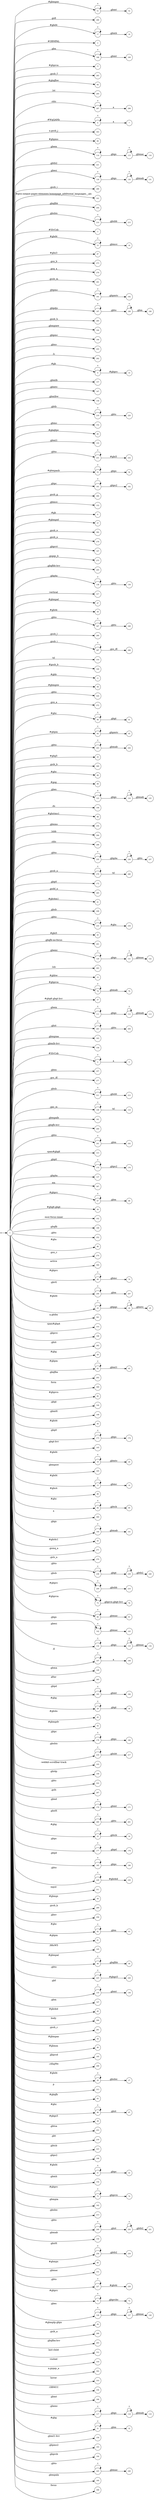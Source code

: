 digraph NFA {
  rankdir=LR;
  node [shape=circle, fontsize=10];
  __start [shape=point, label=""];
  __start -> 1;
  51 [label="51"];
  266 [label="266"];
  17 [label="17"];
  10 [label="10"];
  68 [label="68"];
  2 [label="2"];
  168 [label="168"];
  77 [label="77"];
  283 [label="283"];
  84 [label="84"];
  295 [label="295"];
  297 [label="297"];
  6 [label="6"];
  303 [label="303"];
  141 [label="141"];
  66 [label="66"];
  114 [label="114"];
  221 [label="221"];
  129 [label="129"];
  286 [label="286"];
  101 [label="101"];
  54 [label="54"];
  204 [label="204"];
  115 [label="115"];
  214 [label="214"];
  3 [label="3"];
  15 [label="15"];
  32 [label="32"];
  87 [label="87"];
  259 [label="259"];
  273 [label="273"];
  276 [label="276"];
  291 [label="291"];
  49 [label="49"];
  191 [label="191"];
  171 [label="171"];
  187 [label="187"];
  285 [label="285"];
  164 [label="164"];
  122 [label="122"];
  25 [label="25"];
  190 [label="190"];
  110 [label="110"];
  255 [label="255"];
  292 [label="292"];
  9 [label="9"];
  157 [label="157"];
  167 [label="167"];
  159 [label="159"];
  219 [label="219"];
  152 [label="152"];
  85 [label="85"];
  242 [label="242"];
  155 [label="155"];
  215 [label="215"];
  231 [label="231"];
  53 [label="53"];
  181 [label="181"];
  188 [label="188"];
  232 [label="232"];
  284 [label="284"];
  153 [label="153"];
  8 [label="8"];
  57 [label="57"];
  282 [label="282"];
  278 [label="278"];
  127 [label="127"];
  197 [label="197"];
  275 [label="275"];
  205 [label="205"];
  138 [label="138"];
  317 [label="317"];
  47 [label="47"];
  39 [label="39"];
  112 [label="112"];
  298 [label="298"];
  63 [label="63"];
  251 [label="251"];
  22 [label="22"];
  247 [label="247"];
  290 [label="290"];
  287 [label="287"];
  316 [label="316"];
  100 [label="100"];
  11 [label="11"];
  182 [label="182"];
  16 [label="16"];
  210 [label="210"];
  58 [label="58"];
  224 [label="224"];
  272 [label="272"];
  90 [label="90"];
  64 [label="64"];
  243 [label="243"];
  35 [label="35"];
  192 [label="192"];
  269 [label="269"];
  89 [label="89"];
  99 [label="99"];
  123 [label="123"];
  106 [label="106"];
  220 [label="220"];
  119 [label="119"];
  98 [label="98"];
  254 [label="254"];
  52 [label="52"];
  207 [label="207"];
  294 [label="294"];
  296 [label="296"];
  235 [label="235"];
  27 [label="27"];
  279 [label="279"];
  237 [label="237"];
  172 [label="172"];
  178 [label="178"];
  217 [label="217"];
  265 [label="265"];
  41 [label="41"];
  208 [label="208"];
  233 [label="233"];
  45 [label="45"];
  201 [label="201"];
  120 [label="120"];
  180 [label="180"];
  248 [label="248"];
  293 [label="293"];
  261 [label="261"];
  12 [label="12"];
  128 [label="128"];
  139 [label="139"];
  189 [label="189"];
  234 [label="234"];
  78 [label="78"];
  37 [label="37"];
  111 [label="111"];
  263 [label="263"];
  163 [label="163"];
  280 [label="280"];
  116 [label="116"];
  158 [label="158"];
  4 [label="4"];
  250 [label="250"];
  257 [label="257"];
  277 [label="277"];
  211 [label="211"];
  109 [label="109"];
  161 [label="161"];
  200 [label="200"];
  241 [label="241"];
  244 [label="244"];
  315 [label="315"];
  175 [label="175"];
  137 [label="137"];
  307 [label="307"];
  91 [label="91"];
  67 [label="67"];
  1 [label="1"];
  36 [label="36"];
  102 [label="102"];
  184 [label="184"];
  199 [label="199"];
  240 [label="240"];
  252 [label="252"];
  86 [label="86"];
  95 [label="95"];
  274 [label="274"];
  304 [label="304"];
  69 [label="69"];
  206 [label="206"];
  121 [label="121"];
  23 [label="23"];
  34 [label="34"];
  130 [label="130"];
  20 [label="20"];
  186 [label="186"];
  301 [label="301"];
  314 [label="314"];
  196 [label="196"];
  246 [label="246"];
  262 [label="262"];
  28 [label="28"];
  62 [label="62"];
  118 [label="118"];
  202 [label="202"];
  309 [label="309"];
  30 [label="30"];
  143 [label="143"];
  82 [label="82"];
  144 [label="144"];
  148 [label="148"];
  93 [label="93"];
  228 [label="228"];
  44 [label="44"];
  239 [label="239"];
  173 [label="173"];
  145 [label="145"];
  19 [label="19"];
  165 [label="165"];
  236 [label="236"];
  169 [label="169"];
  13 [label="13"];
  79 [label="79"];
  88 [label="88"];
  94 [label="94"];
  300 [label="300"];
  140 [label="140"];
  43 [label="43"];
  108 [label="108"];
  271 [label="271"];
  270 [label="270"];
  238 [label="238"];
  124 [label="124"];
  7 [label="7"];
  209 [label="209"];
  75 [label="75"];
  65 [label="65"];
  80 [label="80"];
  113 [label="113"];
  142 [label="142"];
  134 [label="134"];
  132 [label="132"];
  107 [label="107"];
  149 [label="149"];
  176 [label="176"];
  305 [label="305"];
  183 [label="183"];
  131 [label="131"];
  29 [label="29"];
  76 [label="76"];
  226 [label="226"];
  42 [label="42"];
  55 [label="55"];
  179 [label="179"];
  216 [label="216"];
  103 [label="103"];
  146 [label="146"];
  222 [label="222"];
  267 [label="267"];
  18 [label="18"];
  14 [label="14"];
  170 [label="170"];
  260 [label="260"];
  81 [label="81"];
  33 [label="33"];
  24 [label="24"];
  5 [label="5"];
  72 [label="72"];
  177 [label="177"];
  185 [label="185"];
  229 [label="229"];
  311 [label="311"];
  56 [label="56"];
  289 [label="289"];
  256 [label="256"];
  92 [label="92"];
  288 [label="288"];
  61 [label="61"];
  105 [label="105"];
  48 [label="48"];
  225 [label="225"];
  135 [label="135"];
  147 [label="147"];
  40 [label="40"];
  306 [label="306"];
  281 [label="281"];
  50 [label="50"];
  46 [label="46"];
  195 [label="195"];
  299 [label="299"];
  26 [label="26"];
  313 [label="313"];
  83 [label="83"];
  96 [label="96"];
  38 [label="38"];
  253 [label="253"];
  218 [label="218"];
  223 [label="223"];
  198 [label="198"];
  21 [label="21"];
  174 [label="174"];
  154 [label="154"];
  73 [label="73"];
  162 [label="162"];
  97 [label="97"];
  133 [label="133"];
  213 [label="213"];
  249 [label="249"];
  150 [label="150"];
  258 [label="258"];
  60 [label="60"];
  136 [label="136"];
  151 [label="151"];
  227 [label="227"];
  71 [label="71"];
  125 [label="125"];
  126 [label="126"];
  59 [label="59"];
  268 [label="268"];
  203 [label="203"];
  212 [label="212"];
  312 [label="312"];
  318 [label="318"];
  74 [label="74"];
  302 [label="302"];
  310 [label="310"];
  104 [label="104"];
  166 [label="166"];
  117 [label="117"];
  31 [label="31"];
  156 [label="156"];
  193 [label="193"];
  194 [label="194"];
  230 [label="230"];
  245 [label="245"];
  264 [label="264"];
  160 [label="160"];
  70 [label="70"];
  308 [label="308"];
  { node [shape=doublecircle]; 2 3 5 7 8 10 11 12 14 16 18 20 22 25 27 28 30 32 34 35 36 37 38 39 40 41 42 43 44 45 46 47 49 50 52 54 55 56 57 58 59 60 61 63 65 66 68 70 72 74 76 77 79 81 82 83 84 85 86 87 88 89 91 93 95 97 98 99 100 101 102 103 104 105 106 108 110 113 116 119 122 125 128 131 134 136 137 139 141 143 144 145 146 147 148 149 150 151 152 153 154 155 156 157 158 159 160 161 162 163 164 165 166 167 169 171 172 174 176 178 180 182 184 186 189 190 192 193 194 195 196 197 198 199 200 201 202 203 204 205 207 208 210 212 213 215 217 218 220 221 222 223 224 226 228 230 232 234 237 240 242 244 246 248 251 252 253 254 255 256 257 259 261 262 264 265 266 267 268 269 270 271 272 273 274 275 276 277 278 280 281 282 283 284 285 286 288 289 290 291 292 293 294 295 296 298 299 300 301 302 303 304 305 306 307 308 309 310 311 312 313 314 315 316 317 318 }
  1 -> 2 [label="#GBMPAL"];
  1 -> 3 [label="#SIvCob"];
  1 -> 4 [label="#SIvCob"];
  4 -> 4 [label="*"];
  4 -> 5 [label="a"];
  1 -> 6 [label="#WqQANb"];
  6 -> 6 [label="*"];
  6 -> 7 [label="a"];
  1 -> 8 [label="#gb"];
  1 -> 9 [label="#gb"];
  9 -> 9 [label="*"];
  9 -> 10 [label="#gbprc"];
  1 -> 11 [label="#gbb"];
  1 -> 12 [label="#gbbw"];
  1 -> 13 [label="#gbd4"];
  13 -> 13 [label="*"];
  13 -> 14 [label=".gbmc"];
  1 -> 15 [label="#gbd4"];
  15 -> 15 [label="*"];
  15 -> 16 [label=".gbmcc"];
  1 -> 17 [label="#gbd4"];
  17 -> 17 [label="*"];
  17 -> 18 [label=".gbmh"];
  1 -> 19 [label="#gbd4"];
  19 -> 19 [label="*"];
  19 -> 20 [label=".gbmtc"];
  1 -> 21 [label="#gbd4"];
  21 -> 21 [label="*"];
  21 -> 22 [label=".gbpc"];
  1 -> 23 [label="#gbd4"];
  23 -> 23 [label="*"];
  23 -> 24 [label=".gbpgs"];
  24 -> 24 [label="*"];
  24 -> 25 [label=".gbmtc"];
  1 -> 26 [label="#gbd4"];
  26 -> 26 [label="*"];
  26 -> 27 [label=".gbsbic"];
  1 -> 28 [label="#gbg"];
  1 -> 29 [label="#gbg"];
  29 -> 29 [label="*"];
  29 -> 30 [label=".gbgt"];
  1 -> 31 [label="#gbg"];
  31 -> 31 [label="*"];
  31 -> 32 [label=".gbm"];
  1 -> 33 [label="#gbg"];
  33 -> 33 [label="*"];
  33 -> 34 [label=".gbtcb"];
  1 -> 35 [label="#gbg5"];
  1 -> 36 [label="#gbg6.gbgt"];
  1 -> 37 [label="#gbg6.gbgt-hvr"];
  1 -> 38 [label="#gbgs5"];
  1 -> 39 [label="#gbi4i"];
  1 -> 40 [label="#gbi4id"];
  1 -> 41 [label="#gbi4m1"];
  1 -> 42 [label="#gbi4s"];
  1 -> 43 [label="#gbi4s1"];
  1 -> 44 [label="#gbi4t"];
  1 -> 45 [label="#gbi5"];
  1 -> 46 [label="#gbmm"];
  1 -> 47 [label="#gbmpal"];
  1 -> 48 [label="#gbmpal"];
  48 -> 48 [label="*"];
  48 -> 49 [label=".gbqfbb"];
  1 -> 50 [label="#gbmpas"];
  1 -> 51 [label="#gbmpas"];
  51 -> 51 [label="*"];
  51 -> 52 [label=".gbmt"];
  1 -> 53 [label="#gbmpasb"];
  53 -> 53 [label="*"];
  53 -> 54 [label=".gbps"];
  1 -> 55 [label="#gbmpdv"];
  1 -> 56 [label="#gbmpi"];
  1 -> 57 [label="#gbmpid"];
  1 -> 58 [label="#gbmpiw"];
  1 -> 59 [label="#gbmplp.gbps"];
  1 -> 60 [label="#gbmps"];
  1 -> 61 [label="#gbpm"];
  1 -> 62 [label="#gbpm"];
  62 -> 62 [label="*"];
  62 -> 63 [label=".gbml1"];
  1 -> 64 [label="#gbpm"];
  64 -> 64 [label="*"];
  64 -> 65 [label=".gbpmtc"];
  1 -> 66 [label="#gbpms"];
  1 -> 67 [label="#gbprc"];
  67 -> 67 [label="*"];
  67 -> 68 [label=".gbm"];
  1 -> 69 [label="#gbprc"];
  69 -> 69 [label="*"];
  69 -> 70 [label=".gbmc"];
  1 -> 71 [label="#gbprc"];
  71 -> 71 [label="*"];
  71 -> 72 [label=".gbprcbc"];
  1 -> 73 [label="#gbprc"];
  73 -> 73 [label="*"];
  73 -> 74 [label=".gbprcx"];
  1 -> 75 [label="#gbprc"];
  75 -> 75 [label="*"];
  75 -> 76 [label=".gbprcx.gbgt-hvr"];
  1 -> 77 [label="#gbprca"];
  1 -> 78 [label="#gbprca"];
  78 -> 78 [label="*"];
  78 -> 79 [label=".gbmab"];
  1 -> 80 [label="#gbprca"];
  80 -> 80 [label="*"];
  80 -> 81 [label=".gbmac"];
  1 -> 82 [label="#gbprcs"];
  1 -> 83 [label="#gbqfb"];
  1 -> 84 [label="#gbqfbw"];
  1 -> 85 [label="#gbqfqw"];
  1 -> 86 [label="#gbs"];
  1 -> 87 [label="#gbx3"];
  1 -> 88 [label="#gbx4"];
  1 -> 89 [label="#gbz"];
  1 -> 90 [label="#gbz"];
  90 -> 90 [label="*"];
  90 -> 91 [label=".gbgt"];
  1 -> 92 [label="#gbz"];
  92 -> 92 [label="*"];
  92 -> 93 [label=".gbm"];
  1 -> 94 [label="#gbz"];
  94 -> 94 [label="*"];
  94 -> 95 [label=".gbtcb"];
  1 -> 96 [label="#gbz"];
  96 -> 96 [label="*"];
  96 -> 97 [label=".gbzt"];
  1 -> 98 [label="#gbztms1"];
  1 -> 99 [label="#gog"];
  1 -> 100 [label="#gssb_b"];
  1 -> 101 [label="#gws-output-pages-elements-homepage_additional_languages__als"];
  1 -> 102 [label="-moz-focus-inner"];
  1 -> 103 [label="-webkit-scrollbar-track"];
  1 -> 104 [label=".GBMCC"];
  1 -> 105 [label=".H6sW5"];
  1 -> 106 [label=".ds"];
  1 -> 107 [label=".fl"];
  107 -> 107 [label="*"];
  107 -> 108 [label="a"];
  1 -> 109 [label=".gac_m"];
  109 -> 109 [label="*"];
  109 -> 110 [label="td"];
  1 -> 111 [label=".gbem"];
  111 -> 111 [label="*"];
  111 -> 112 [label=".gbgs"];
  112 -> 112 [label="*"];
  112 -> 113 [label=".gbmab"];
  1 -> 114 [label=".gbem"];
  114 -> 114 [label="*"];
  114 -> 115 [label=".gbgs"];
  115 -> 115 [label="*"];
  115 -> 116 [label=".gbmac"];
  1 -> 117 [label=".gbemi"];
  117 -> 117 [label="*"];
  117 -> 118 [label=".gbgs"];
  118 -> 118 [label="*"];
  118 -> 119 [label=".gbmab"];
  1 -> 120 [label=".gbemi"];
  120 -> 120 [label="*"];
  120 -> 121 [label=".gbgs"];
  121 -> 121 [label="*"];
  121 -> 122 [label=".gbmac"];
  1 -> 123 [label=".gbes"];
  123 -> 123 [label="*"];
  123 -> 124 [label=".gbgs"];
  124 -> 124 [label="*"];
  124 -> 125 [label=".gbmab"];
  1 -> 126 [label=".gbes"];
  126 -> 126 [label="*"];
  126 -> 127 [label=".gbgs"];
  127 -> 127 [label="*"];
  127 -> 128 [label=".gbmac"];
  1 -> 129 [label=".gbesi"];
  129 -> 129 [label="*"];
  129 -> 130 [label=".gbgs"];
  130 -> 130 [label="*"];
  130 -> 131 [label=".gbmab"];
  1 -> 132 [label=".gbesi"];
  132 -> 132 [label="*"];
  132 -> 133 [label=".gbgs"];
  133 -> 133 [label="*"];
  133 -> 134 [label=".gbmac"];
  1 -> 135 [label=".gbf"];
  135 -> 135 [label="*"];
  135 -> 136 [label=".gbmt"];
  1 -> 137 [label=".gbg4a"];
  1 -> 138 [label=".gbg4a"];
  138 -> 138 [label="*"];
  138 -> 139 [label=".gbts"];
  1 -> 140 [label=".gbgs"];
  140 -> 140 [label="*"];
  140 -> 141 [label=".gbmab"];
  1 -> 142 [label=".gbgs"];
  142 -> 142 [label="*"];
  142 -> 143 [label=".gbmac"];
  1 -> 144 [label=".gbgt"];
  1 -> 145 [label=".gbgt-hvr"];
  1 -> 146 [label=".gbi4p"];
  1 -> 147 [label=".gbm"];
  1 -> 148 [label=".gbm0l"];
  1 -> 149 [label=".gbma"];
  1 -> 150 [label=".gbmab"];
  1 -> 151 [label=".gbmac"];
  1 -> 152 [label=".gbmc"];
  1 -> 153 [label=".gbmcc"];
  1 -> 154 [label=".gbmh"];
  1 -> 155 [label=".gbml1"];
  1 -> 156 [label=".gbml1-hvr"];
  1 -> 157 [label=".gbmlb"];
  1 -> 158 [label=".gbmlb-hvr"];
  1 -> 159 [label=".gbmlbw"];
  1 -> 160 [label=".gbmpala"];
  1 -> 161 [label=".gbmpalb"];
  1 -> 162 [label=".gbmpia"];
  1 -> 163 [label=".gbmpiaa"];
  1 -> 164 [label=".gbmpiaw"];
  1 -> 165 [label=".gbmpnw"];
  1 -> 166 [label=".gbmt"];
  1 -> 167 [label=".gbmtc"];
  1 -> 168 [label=".gbn"];
  168 -> 168 [label="*"];
  168 -> 169 [label=".gbmt"];
  1 -> 170 [label=".gbnd"];
  170 -> 170 [label="*"];
  170 -> 171 [label=".gbmt"];
  1 -> 172 [label=".gbp0"];
  1 -> 173 [label=".gbp0"];
  173 -> 173 [label="*"];
  173 -> 174 [label=".gbps"];
  1 -> 175 [label=".gbp0"];
  175 -> 175 [label="*"];
  175 -> 176 [label=".gbps2"];
  1 -> 177 [label=".gbpc"];
  177 -> 177 [label="*"];
  177 -> 178 [label=".gbpd"];
  1 -> 179 [label=".gbpc"];
  179 -> 179 [label="*"];
  179 -> 180 [label=".gbps"];
  1 -> 181 [label=".gbpc"];
  181 -> 181 [label="*"];
  181 -> 182 [label=".gbps2"];
  1 -> 183 [label=".gbpd"];
  183 -> 183 [label="*"];
  183 -> 184 [label=".gbmt"];
  1 -> 185 [label=".gbpd"];
  185 -> 185 [label="*"];
  185 -> 186 [label=".gbps"];
  1 -> 187 [label=".gbpdjs"];
  187 -> 187 [label="*"];
  187 -> 188 [label=".gbto"];
  188 -> 188 [label="*"];
  188 -> 189 [label=".gbm"];
  1 -> 190 [label=".gbpmc"];
  1 -> 191 [label=".gbpmc"];
  191 -> 191 [label="*"];
  191 -> 192 [label=".gbpmtc"];
  1 -> 193 [label=".gbpms2"];
  1 -> 194 [label=".gbprcb"];
  1 -> 195 [label=".gbprcd"];
  1 -> 196 [label=".gbprci"];
  1 -> 197 [label=".gbprct"];
  1 -> 198 [label=".gbps2"];
  1 -> 199 [label=".gbqfb"];
  1 -> 200 [label=".gbqfb-hvr"];
  1 -> 201 [label=".gbqfb-no-focus"];
  1 -> 202 [label=".gbqfba"];
  1 -> 203 [label=".gbqfba-hvr"];
  1 -> 204 [label=".gbqfbb"];
  1 -> 205 [label=".gbqfbb-hvr"];
  1 -> 206 [label=".gbrtl"];
  206 -> 206 [label="*"];
  206 -> 207 [label=".gbm"];
  1 -> 208 [label=".gbsb"];
  1 -> 209 [label=".gbsb"];
  209 -> 209 [label="*"];
  209 -> 210 [label=".gbsbb"];
  1 -> 211 [label=".gbsb"];
  211 -> 211 [label="*"];
  211 -> 212 [label=".gbsbt"];
  1 -> 213 [label=".gbsbic"];
  1 -> 214 [label=".gbsbis"];
  214 -> 214 [label="*"];
  214 -> 215 [label=".gbsbb"];
  1 -> 216 [label=".gbsbis"];
  216 -> 216 [label="*"];
  216 -> 217 [label=".gbsbt"];
  1 -> 218 [label=".gbt"];
  1 -> 219 [label=".gbtb"];
  219 -> 219 [label="*"];
  219 -> 220 [label=".gbts"];
  1 -> 221 [label=".gbtb2"];
  1 -> 222 [label=".gbtc"];
  1 -> 223 [label=".gbtcb"];
  1 -> 224 [label=".gbto"];
  1 -> 225 [label=".gbto"];
  225 -> 225 [label="*"];
  225 -> 226 [label="#gbgs5"];
  1 -> 227 [label=".gbto"];
  227 -> 227 [label="*"];
  227 -> 228 [label="#gbi4i"];
  1 -> 229 [label=".gbto"];
  229 -> 229 [label="*"];
  229 -> 230 [label="#gbi4id"];
  1 -> 231 [label=".gbto"];
  231 -> 231 [label="*"];
  231 -> 232 [label="#gbi5"];
  1 -> 233 [label=".gbto"];
  233 -> 233 [label="*"];
  233 -> 234 [label="#gbs"];
  1 -> 235 [label=".gbto"];
  235 -> 235 [label="*"];
  235 -> 236 [label=".gbg4a"];
  236 -> 236 [label="*"];
  236 -> 237 [label=".gbts"];
  1 -> 238 [label=".gbto"];
  238 -> 238 [label="*"];
  238 -> 239 [label=".gbgt"];
  239 -> 239 [label="*"];
  239 -> 240 [label=".gbtb2"];
  1 -> 241 [label=".gbto"];
  241 -> 241 [label="*"];
  241 -> 242 [label=".gbm"];
  1 -> 243 [label=".gbto"];
  243 -> 243 [label="*"];
  243 -> 244 [label=".gbmab"];
  1 -> 245 [label=".gbto"];
  245 -> 245 [label="*"];
  245 -> 246 [label=".gbmac"];
  1 -> 247 [label=".gbto"];
  247 -> 247 [label="*"];
  247 -> 248 [label=".gbts"];
  1 -> 249 [label=".gbto"];
  249 -> 249 [label="*"];
  249 -> 250 [label=".gbzt"];
  250 -> 250 [label="*"];
  250 -> 251 [label=".gbtb2"];
  1 -> 252 [label=".gbts"];
  1 -> 253 [label=".gbtsa"];
  1 -> 254 [label=".gbxms"];
  1 -> 255 [label=".gbxo"];
  1 -> 256 [label=".gbxv"];
  1 -> 257 [label=".gbxx"];
  1 -> 258 [label=".gbz0l"];
  258 -> 258 [label="*"];
  258 -> 259 [label=".gbtb2"];
  1 -> 260 [label=".gbz0l"];
  260 -> 260 [label="*"];
  260 -> 261 [label=".gbts"];
  1 -> 262 [label=".gbzt"];
  1 -> 263 [label=".gbzt"];
  263 -> 263 [label="*"];
  263 -> 264 [label=".gbts"];
  1 -> 265 [label=".gsdd_a"];
  1 -> 266 [label=".gsfi"];
  1 -> 267 [label=".gsfs"];
  1 -> 268 [label=".gsib_a"];
  1 -> 269 [label=".gsib_b"];
  1 -> 270 [label=".gsls_a"];
  1 -> 271 [label=".gsmq_a"];
  1 -> 272 [label=".gsn_a"];
  1 -> 273 [label=".gsn_b"];
  1 -> 274 [label=".gsn_c"];
  1 -> 275 [label=".gspqs_b"];
  1 -> 276 [label=".gsq_a"];
  1 -> 277 [label=".gss_ifl"];
  1 -> 278 [label=".gssb_a"];
  1 -> 279 [label=".gssb_a"];
  279 -> 279 [label="*"];
  279 -> 280 [label="td"];
  1 -> 281 [label=".gssb_c"];
  1 -> 282 [label=".gssb_e"];
  1 -> 283 [label=".gssb_f"];
  1 -> 284 [label=".gssb_g"];
  1 -> 285 [label=".gssb_h"];
  1 -> 286 [label=".gssb_i"];
  1 -> 287 [label=".gssb_i"];
  287 -> 287 [label="*"];
  287 -> 288 [label=".gss_ifl"];
  1 -> 289 [label=".gssb_k"];
  1 -> 290 [label=".gssb_l"];
  1 -> 291 [label=".gssb_m"];
  1 -> 292 [label=".h"];
  1 -> 293 [label=".lsb"];
  1 -> 294 [label=".lsbb"];
  1 -> 295 [label=".lst"];
  1 -> 296 [label=".sblc"];
  1 -> 297 [label=".sblc"];
  297 -> 297 [label="*"];
  297 -> 298 [label="a"];
  1 -> 299 [label=".z4hgWe"];
  1 -> 300 [label="a"];
  1 -> 301 [label="a.gbiba"];
  1 -> 302 [label="a.gspqs_a"];
  1 -> 303 [label="a.gssb_j"];
  1 -> 304 [label="active"];
  1 -> 305 [label="after"];
  1 -> 306 [label="body"];
  1 -> 307 [label="em"];
  1 -> 308 [label="focus"];
  1 -> 309 [label="form"];
  1 -> 310 [label="hover"];
  1 -> 311 [label="input"];
  1 -> 312 [label="last-child"];
  1 -> 313 [label="p"];
  1 -> 314 [label="span#gbg4"];
  1 -> 315 [label="span#gbg6"];
  1 -> 316 [label="td"];
  1 -> 317 [label="vertical"];
  1 -> 318 [label="visited"];
}
